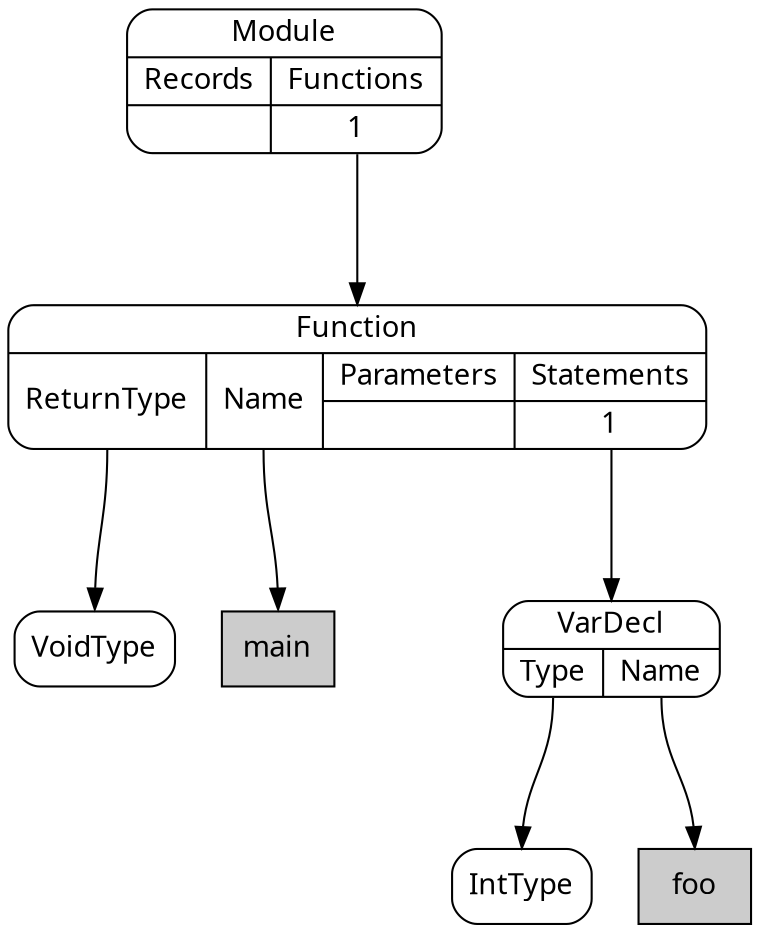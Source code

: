 digraph {
node [shape=Mrecord, style=filled, fillcolor=white, fontname="Calibri"];
graph [ordering=out, nodesep=0.3, ranksep=1];

# SimpleNode VoidType
node0 [label="VoidType", tooltip="VoidType"]

# DeclarationLiteral main
node1 [shape=box, label="main", fillcolor="#cccccc", tooltip="main"]

# SimpleNode IntType
node2 [label="IntType", tooltip="IntType"]

# DeclarationLiteral foo
node3 [shape=box, label="foo", fillcolor="#cccccc", tooltip="foo"]

# PortNode VarDecl
node4:p0:s -> node2:n
node4:p1:s -> node3:n
node4 [label="{VarDecl|{<p0>Type|<p1>Name}}", tooltip="VarDecl"]

# PortNode Function
node5:p0:s -> node0:n
node5:p1:s -> node1:n
node5:p3_0:s -> node4:n
node5 [label="{Function|{<p0>ReturnType|<p1>Name|{Parameters|{}}|{Statements|{<p3_0>1}}}}", tooltip="Function"]

# PortNode Module
node6:p1_0:s -> node5:n
node6 [label="{Module|{{Records|{}}|{Functions|{<p1_0>1}}}}", tooltip="Module"]

}
